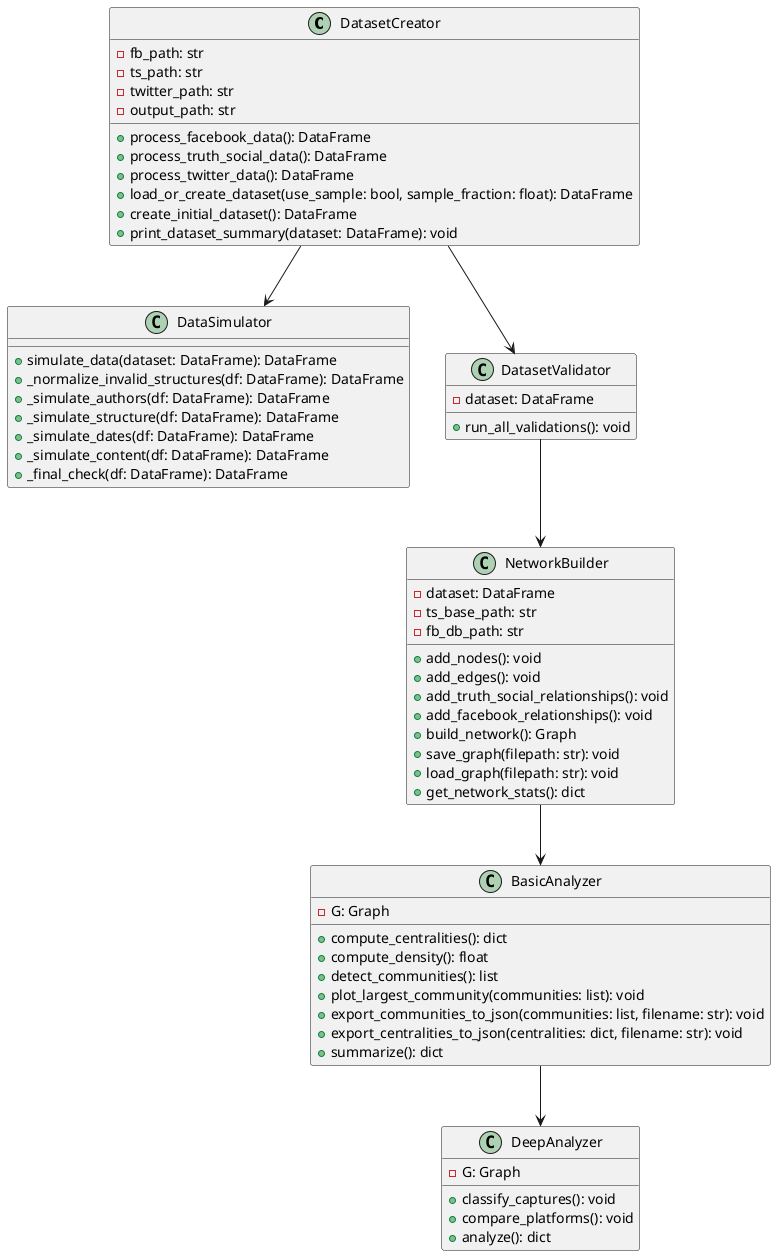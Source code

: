 @startuml

class DatasetCreator {
    - fb_path: str
    - ts_path: str
    - twitter_path: str
    - output_path: str
    + process_facebook_data(): DataFrame
    + process_truth_social_data(): DataFrame
    + process_twitter_data(): DataFrame
    + load_or_create_dataset(use_sample: bool, sample_fraction: float): DataFrame
    + create_initial_dataset(): DataFrame
    + print_dataset_summary(dataset: DataFrame): void
}

class DataSimulator {
    + simulate_data(dataset: DataFrame): DataFrame
    + _normalize_invalid_structures(df: DataFrame): DataFrame
    + _simulate_authors(df: DataFrame): DataFrame
    + _simulate_structure(df: DataFrame): DataFrame
    + _simulate_dates(df: DataFrame): DataFrame
    + _simulate_content(df: DataFrame): DataFrame
    + _final_check(df: DataFrame): DataFrame
}

class DatasetValidator {
    - dataset: DataFrame
    + run_all_validations(): void
}

class NetworkBuilder {
    - dataset: DataFrame
    - ts_base_path: str
    - fb_db_path: str
    + add_nodes(): void
    + add_edges(): void
    + add_truth_social_relationships(): void
    + add_facebook_relationships(): void
    + build_network(): Graph
    + save_graph(filepath: str): void
    + load_graph(filepath: str): void
    + get_network_stats(): dict
}

class BasicAnalyzer {
    - G: Graph
    + compute_centralities(): dict
    + compute_density(): float
    + detect_communities(): list
    + plot_largest_community(communities: list): void
    + export_communities_to_json(communities: list, filename: str): void
    + export_centralities_to_json(centralities: dict, filename: str): void
    + summarize(): dict
}

class DeepAnalyzer {
    - G: Graph
    + classify_captures(): void
    + compare_platforms(): void
    + analyze(): dict
}

DatasetCreator --> DataSimulator
DatasetCreator --> DatasetValidator
DatasetValidator --> NetworkBuilder
NetworkBuilder --> BasicAnalyzer
BasicAnalyzer --> DeepAnalyzer

@enduml